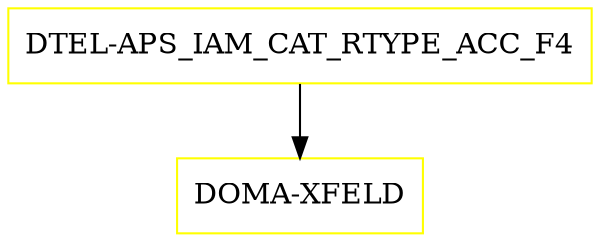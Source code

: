 digraph G {
  "DTEL-APS_IAM_CAT_RTYPE_ACC_F4" [shape=box,color=yellow];
  "DOMA-XFELD" [shape=box,color=yellow,URL="./DOMA_XFELD.html"];
  "DTEL-APS_IAM_CAT_RTYPE_ACC_F4" -> "DOMA-XFELD";
}
